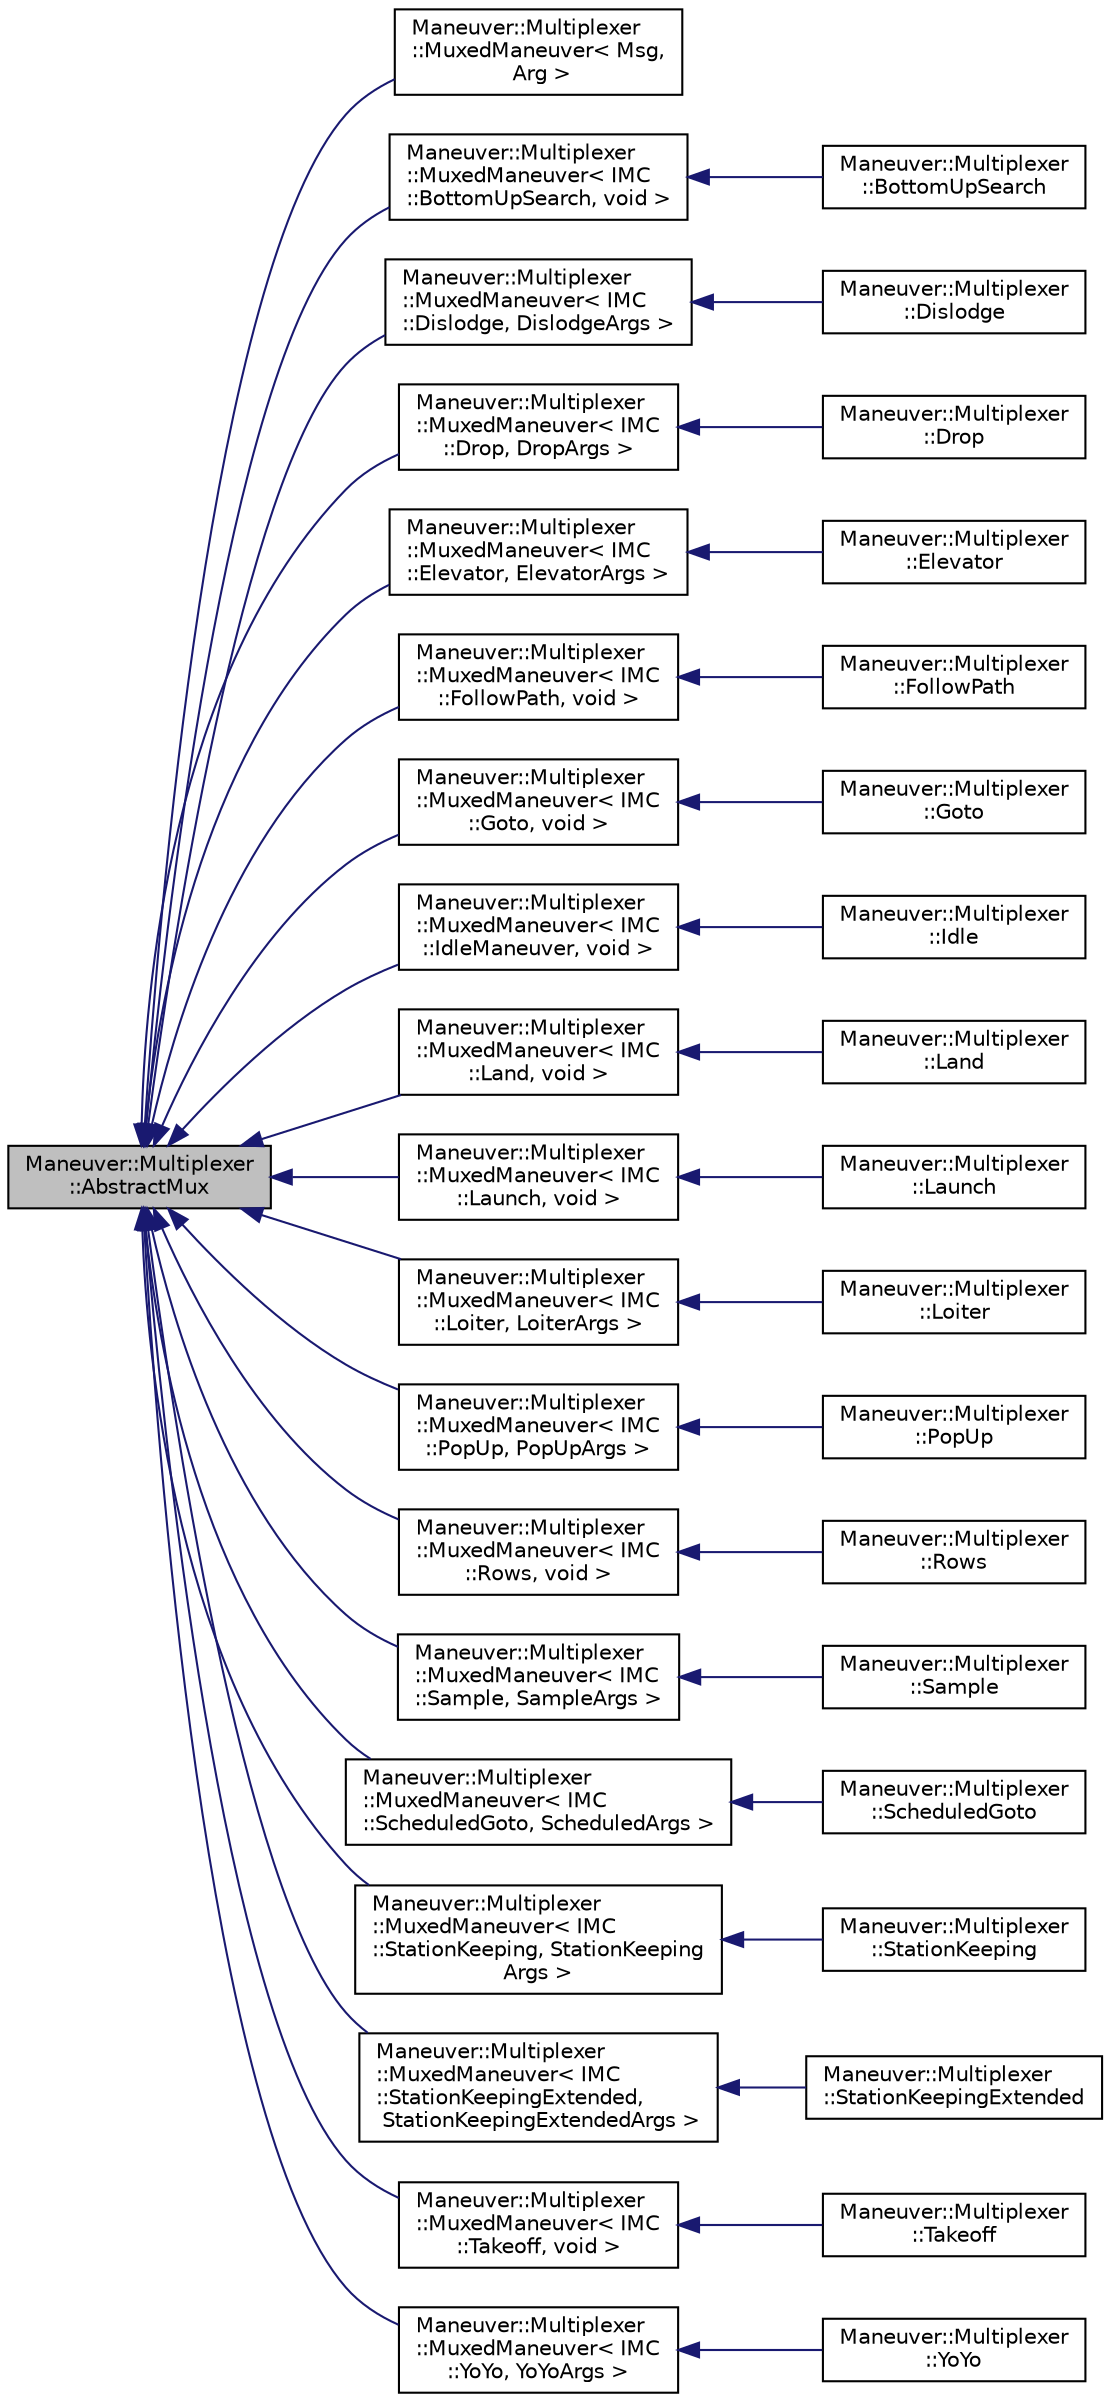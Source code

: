 digraph "Maneuver::Multiplexer::AbstractMux"
{
  edge [fontname="Helvetica",fontsize="10",labelfontname="Helvetica",labelfontsize="10"];
  node [fontname="Helvetica",fontsize="10",shape=record];
  rankdir="LR";
  Node0 [label="Maneuver::Multiplexer\l::AbstractMux",height=0.2,width=0.4,color="black", fillcolor="grey75", style="filled", fontcolor="black"];
  Node0 -> Node1 [dir="back",color="midnightblue",fontsize="10",style="solid",fontname="Helvetica"];
  Node1 [label="Maneuver::Multiplexer\l::MuxedManeuver\< Msg,\l Arg \>",height=0.2,width=0.4,color="black", fillcolor="white", style="filled",URL="$class_maneuver_1_1_multiplexer_1_1_muxed_maneuver.html",tooltip="Multiplexed maneuver. "];
  Node0 -> Node2 [dir="back",color="midnightblue",fontsize="10",style="solid",fontname="Helvetica"];
  Node2 [label="Maneuver::Multiplexer\l::MuxedManeuver\< IMC\l::BottomUpSearch, void \>",height=0.2,width=0.4,color="black", fillcolor="white", style="filled",URL="$class_maneuver_1_1_multiplexer_1_1_muxed_maneuver.html"];
  Node2 -> Node3 [dir="back",color="midnightblue",fontsize="10",style="solid",fontname="Helvetica"];
  Node3 [label="Maneuver::Multiplexer\l::BottomUpSearch",height=0.2,width=0.4,color="black", fillcolor="white", style="filled",URL="$class_maneuver_1_1_multiplexer_1_1_bottom_up_search.html",tooltip="BottomUpSearch maneuver. "];
  Node0 -> Node4 [dir="back",color="midnightblue",fontsize="10",style="solid",fontname="Helvetica"];
  Node4 [label="Maneuver::Multiplexer\l::MuxedManeuver\< IMC\l::Dislodge, DislodgeArgs \>",height=0.2,width=0.4,color="black", fillcolor="white", style="filled",URL="$class_maneuver_1_1_multiplexer_1_1_muxed_maneuver.html"];
  Node4 -> Node5 [dir="back",color="midnightblue",fontsize="10",style="solid",fontname="Helvetica"];
  Node5 [label="Maneuver::Multiplexer\l::Dislodge",height=0.2,width=0.4,color="black", fillcolor="white", style="filled",URL="$class_maneuver_1_1_multiplexer_1_1_dislodge.html",tooltip="Dislodge maneuver. "];
  Node0 -> Node6 [dir="back",color="midnightblue",fontsize="10",style="solid",fontname="Helvetica"];
  Node6 [label="Maneuver::Multiplexer\l::MuxedManeuver\< IMC\l::Drop, DropArgs \>",height=0.2,width=0.4,color="black", fillcolor="white", style="filled",URL="$class_maneuver_1_1_multiplexer_1_1_muxed_maneuver.html"];
  Node6 -> Node7 [dir="back",color="midnightblue",fontsize="10",style="solid",fontname="Helvetica"];
  Node7 [label="Maneuver::Multiplexer\l::Drop",height=0.2,width=0.4,color="black", fillcolor="white", style="filled",URL="$class_maneuver_1_1_multiplexer_1_1_drop.html",tooltip="Drop maneuver. "];
  Node0 -> Node8 [dir="back",color="midnightblue",fontsize="10",style="solid",fontname="Helvetica"];
  Node8 [label="Maneuver::Multiplexer\l::MuxedManeuver\< IMC\l::Elevator, ElevatorArgs \>",height=0.2,width=0.4,color="black", fillcolor="white", style="filled",URL="$class_maneuver_1_1_multiplexer_1_1_muxed_maneuver.html"];
  Node8 -> Node9 [dir="back",color="midnightblue",fontsize="10",style="solid",fontname="Helvetica"];
  Node9 [label="Maneuver::Multiplexer\l::Elevator",height=0.2,width=0.4,color="black", fillcolor="white", style="filled",URL="$class_maneuver_1_1_multiplexer_1_1_elevator.html",tooltip="Elevator maneuver. "];
  Node0 -> Node10 [dir="back",color="midnightblue",fontsize="10",style="solid",fontname="Helvetica"];
  Node10 [label="Maneuver::Multiplexer\l::MuxedManeuver\< IMC\l::FollowPath, void \>",height=0.2,width=0.4,color="black", fillcolor="white", style="filled",URL="$class_maneuver_1_1_multiplexer_1_1_muxed_maneuver.html"];
  Node10 -> Node11 [dir="back",color="midnightblue",fontsize="10",style="solid",fontname="Helvetica"];
  Node11 [label="Maneuver::Multiplexer\l::FollowPath",height=0.2,width=0.4,color="black", fillcolor="white", style="filled",URL="$class_maneuver_1_1_multiplexer_1_1_follow_path.html",tooltip="FollowPath maneuver. "];
  Node0 -> Node12 [dir="back",color="midnightblue",fontsize="10",style="solid",fontname="Helvetica"];
  Node12 [label="Maneuver::Multiplexer\l::MuxedManeuver\< IMC\l::Goto, void \>",height=0.2,width=0.4,color="black", fillcolor="white", style="filled",URL="$class_maneuver_1_1_multiplexer_1_1_muxed_maneuver.html"];
  Node12 -> Node13 [dir="back",color="midnightblue",fontsize="10",style="solid",fontname="Helvetica"];
  Node13 [label="Maneuver::Multiplexer\l::Goto",height=0.2,width=0.4,color="black", fillcolor="white", style="filled",URL="$class_maneuver_1_1_multiplexer_1_1_goto.html",tooltip="Goto maneuver. "];
  Node0 -> Node14 [dir="back",color="midnightblue",fontsize="10",style="solid",fontname="Helvetica"];
  Node14 [label="Maneuver::Multiplexer\l::MuxedManeuver\< IMC\l::IdleManeuver, void \>",height=0.2,width=0.4,color="black", fillcolor="white", style="filled",URL="$class_maneuver_1_1_multiplexer_1_1_muxed_maneuver.html"];
  Node14 -> Node15 [dir="back",color="midnightblue",fontsize="10",style="solid",fontname="Helvetica"];
  Node15 [label="Maneuver::Multiplexer\l::Idle",height=0.2,width=0.4,color="black", fillcolor="white", style="filled",URL="$class_maneuver_1_1_multiplexer_1_1_idle.html",tooltip="Idle maneuver. "];
  Node0 -> Node16 [dir="back",color="midnightblue",fontsize="10",style="solid",fontname="Helvetica"];
  Node16 [label="Maneuver::Multiplexer\l::MuxedManeuver\< IMC\l::Land, void \>",height=0.2,width=0.4,color="black", fillcolor="white", style="filled",URL="$class_maneuver_1_1_multiplexer_1_1_muxed_maneuver.html"];
  Node16 -> Node17 [dir="back",color="midnightblue",fontsize="10",style="solid",fontname="Helvetica"];
  Node17 [label="Maneuver::Multiplexer\l::Land",height=0.2,width=0.4,color="black", fillcolor="white", style="filled",URL="$class_maneuver_1_1_multiplexer_1_1_land.html",tooltip="Land maneuver. "];
  Node0 -> Node18 [dir="back",color="midnightblue",fontsize="10",style="solid",fontname="Helvetica"];
  Node18 [label="Maneuver::Multiplexer\l::MuxedManeuver\< IMC\l::Launch, void \>",height=0.2,width=0.4,color="black", fillcolor="white", style="filled",URL="$class_maneuver_1_1_multiplexer_1_1_muxed_maneuver.html"];
  Node18 -> Node19 [dir="back",color="midnightblue",fontsize="10",style="solid",fontname="Helvetica"];
  Node19 [label="Maneuver::Multiplexer\l::Launch",height=0.2,width=0.4,color="black", fillcolor="white", style="filled",URL="$class_maneuver_1_1_multiplexer_1_1_launch.html",tooltip="Launch maneuver. "];
  Node0 -> Node20 [dir="back",color="midnightblue",fontsize="10",style="solid",fontname="Helvetica"];
  Node20 [label="Maneuver::Multiplexer\l::MuxedManeuver\< IMC\l::Loiter, LoiterArgs \>",height=0.2,width=0.4,color="black", fillcolor="white", style="filled",URL="$class_maneuver_1_1_multiplexer_1_1_muxed_maneuver.html"];
  Node20 -> Node21 [dir="back",color="midnightblue",fontsize="10",style="solid",fontname="Helvetica"];
  Node21 [label="Maneuver::Multiplexer\l::Loiter",height=0.2,width=0.4,color="black", fillcolor="white", style="filled",URL="$class_maneuver_1_1_multiplexer_1_1_loiter.html",tooltip="Loiter maneuver. "];
  Node0 -> Node22 [dir="back",color="midnightblue",fontsize="10",style="solid",fontname="Helvetica"];
  Node22 [label="Maneuver::Multiplexer\l::MuxedManeuver\< IMC\l::PopUp, PopUpArgs \>",height=0.2,width=0.4,color="black", fillcolor="white", style="filled",URL="$class_maneuver_1_1_multiplexer_1_1_muxed_maneuver.html"];
  Node22 -> Node23 [dir="back",color="midnightblue",fontsize="10",style="solid",fontname="Helvetica"];
  Node23 [label="Maneuver::Multiplexer\l::PopUp",height=0.2,width=0.4,color="black", fillcolor="white", style="filled",URL="$class_maneuver_1_1_multiplexer_1_1_pop_up.html",tooltip="PopUp maneuver. "];
  Node0 -> Node24 [dir="back",color="midnightblue",fontsize="10",style="solid",fontname="Helvetica"];
  Node24 [label="Maneuver::Multiplexer\l::MuxedManeuver\< IMC\l::Rows, void \>",height=0.2,width=0.4,color="black", fillcolor="white", style="filled",URL="$class_maneuver_1_1_multiplexer_1_1_muxed_maneuver.html"];
  Node24 -> Node25 [dir="back",color="midnightblue",fontsize="10",style="solid",fontname="Helvetica"];
  Node25 [label="Maneuver::Multiplexer\l::Rows",height=0.2,width=0.4,color="black", fillcolor="white", style="filled",URL="$class_maneuver_1_1_multiplexer_1_1_rows.html",tooltip="Rows maneuver. "];
  Node0 -> Node26 [dir="back",color="midnightblue",fontsize="10",style="solid",fontname="Helvetica"];
  Node26 [label="Maneuver::Multiplexer\l::MuxedManeuver\< IMC\l::Sample, SampleArgs \>",height=0.2,width=0.4,color="black", fillcolor="white", style="filled",URL="$class_maneuver_1_1_multiplexer_1_1_muxed_maneuver.html"];
  Node26 -> Node27 [dir="back",color="midnightblue",fontsize="10",style="solid",fontname="Helvetica"];
  Node27 [label="Maneuver::Multiplexer\l::Sample",height=0.2,width=0.4,color="black", fillcolor="white", style="filled",URL="$class_maneuver_1_1_multiplexer_1_1_sample.html",tooltip="Sample maneuver. "];
  Node0 -> Node28 [dir="back",color="midnightblue",fontsize="10",style="solid",fontname="Helvetica"];
  Node28 [label="Maneuver::Multiplexer\l::MuxedManeuver\< IMC\l::ScheduledGoto, ScheduledArgs \>",height=0.2,width=0.4,color="black", fillcolor="white", style="filled",URL="$class_maneuver_1_1_multiplexer_1_1_muxed_maneuver.html"];
  Node28 -> Node29 [dir="back",color="midnightblue",fontsize="10",style="solid",fontname="Helvetica"];
  Node29 [label="Maneuver::Multiplexer\l::ScheduledGoto",height=0.2,width=0.4,color="black", fillcolor="white", style="filled",URL="$class_maneuver_1_1_multiplexer_1_1_scheduled_goto.html",tooltip="ScheduledGoto maneuver. "];
  Node0 -> Node30 [dir="back",color="midnightblue",fontsize="10",style="solid",fontname="Helvetica"];
  Node30 [label="Maneuver::Multiplexer\l::MuxedManeuver\< IMC\l::StationKeeping, StationKeeping\lArgs \>",height=0.2,width=0.4,color="black", fillcolor="white", style="filled",URL="$class_maneuver_1_1_multiplexer_1_1_muxed_maneuver.html"];
  Node30 -> Node31 [dir="back",color="midnightblue",fontsize="10",style="solid",fontname="Helvetica"];
  Node31 [label="Maneuver::Multiplexer\l::StationKeeping",height=0.2,width=0.4,color="black", fillcolor="white", style="filled",URL="$class_maneuver_1_1_multiplexer_1_1_station_keeping.html",tooltip="StationKeeping maneuver. "];
  Node0 -> Node32 [dir="back",color="midnightblue",fontsize="10",style="solid",fontname="Helvetica"];
  Node32 [label="Maneuver::Multiplexer\l::MuxedManeuver\< IMC\l::StationKeepingExtended,\l StationKeepingExtendedArgs \>",height=0.2,width=0.4,color="black", fillcolor="white", style="filled",URL="$class_maneuver_1_1_multiplexer_1_1_muxed_maneuver.html"];
  Node32 -> Node33 [dir="back",color="midnightblue",fontsize="10",style="solid",fontname="Helvetica"];
  Node33 [label="Maneuver::Multiplexer\l::StationKeepingExtended",height=0.2,width=0.4,color="black", fillcolor="white", style="filled",URL="$class_maneuver_1_1_multiplexer_1_1_station_keeping_extended.html",tooltip="StationKeepingExtended maneuver. "];
  Node0 -> Node34 [dir="back",color="midnightblue",fontsize="10",style="solid",fontname="Helvetica"];
  Node34 [label="Maneuver::Multiplexer\l::MuxedManeuver\< IMC\l::Takeoff, void \>",height=0.2,width=0.4,color="black", fillcolor="white", style="filled",URL="$class_maneuver_1_1_multiplexer_1_1_muxed_maneuver.html"];
  Node34 -> Node35 [dir="back",color="midnightblue",fontsize="10",style="solid",fontname="Helvetica"];
  Node35 [label="Maneuver::Multiplexer\l::Takeoff",height=0.2,width=0.4,color="black", fillcolor="white", style="filled",URL="$class_maneuver_1_1_multiplexer_1_1_takeoff.html",tooltip="Takeoff maneuver. "];
  Node0 -> Node36 [dir="back",color="midnightblue",fontsize="10",style="solid",fontname="Helvetica"];
  Node36 [label="Maneuver::Multiplexer\l::MuxedManeuver\< IMC\l::YoYo, YoYoArgs \>",height=0.2,width=0.4,color="black", fillcolor="white", style="filled",URL="$class_maneuver_1_1_multiplexer_1_1_muxed_maneuver.html"];
  Node36 -> Node37 [dir="back",color="midnightblue",fontsize="10",style="solid",fontname="Helvetica"];
  Node37 [label="Maneuver::Multiplexer\l::YoYo",height=0.2,width=0.4,color="black", fillcolor="white", style="filled",URL="$class_maneuver_1_1_multiplexer_1_1_yo_yo.html",tooltip="Yoyo maneuver. "];
}
